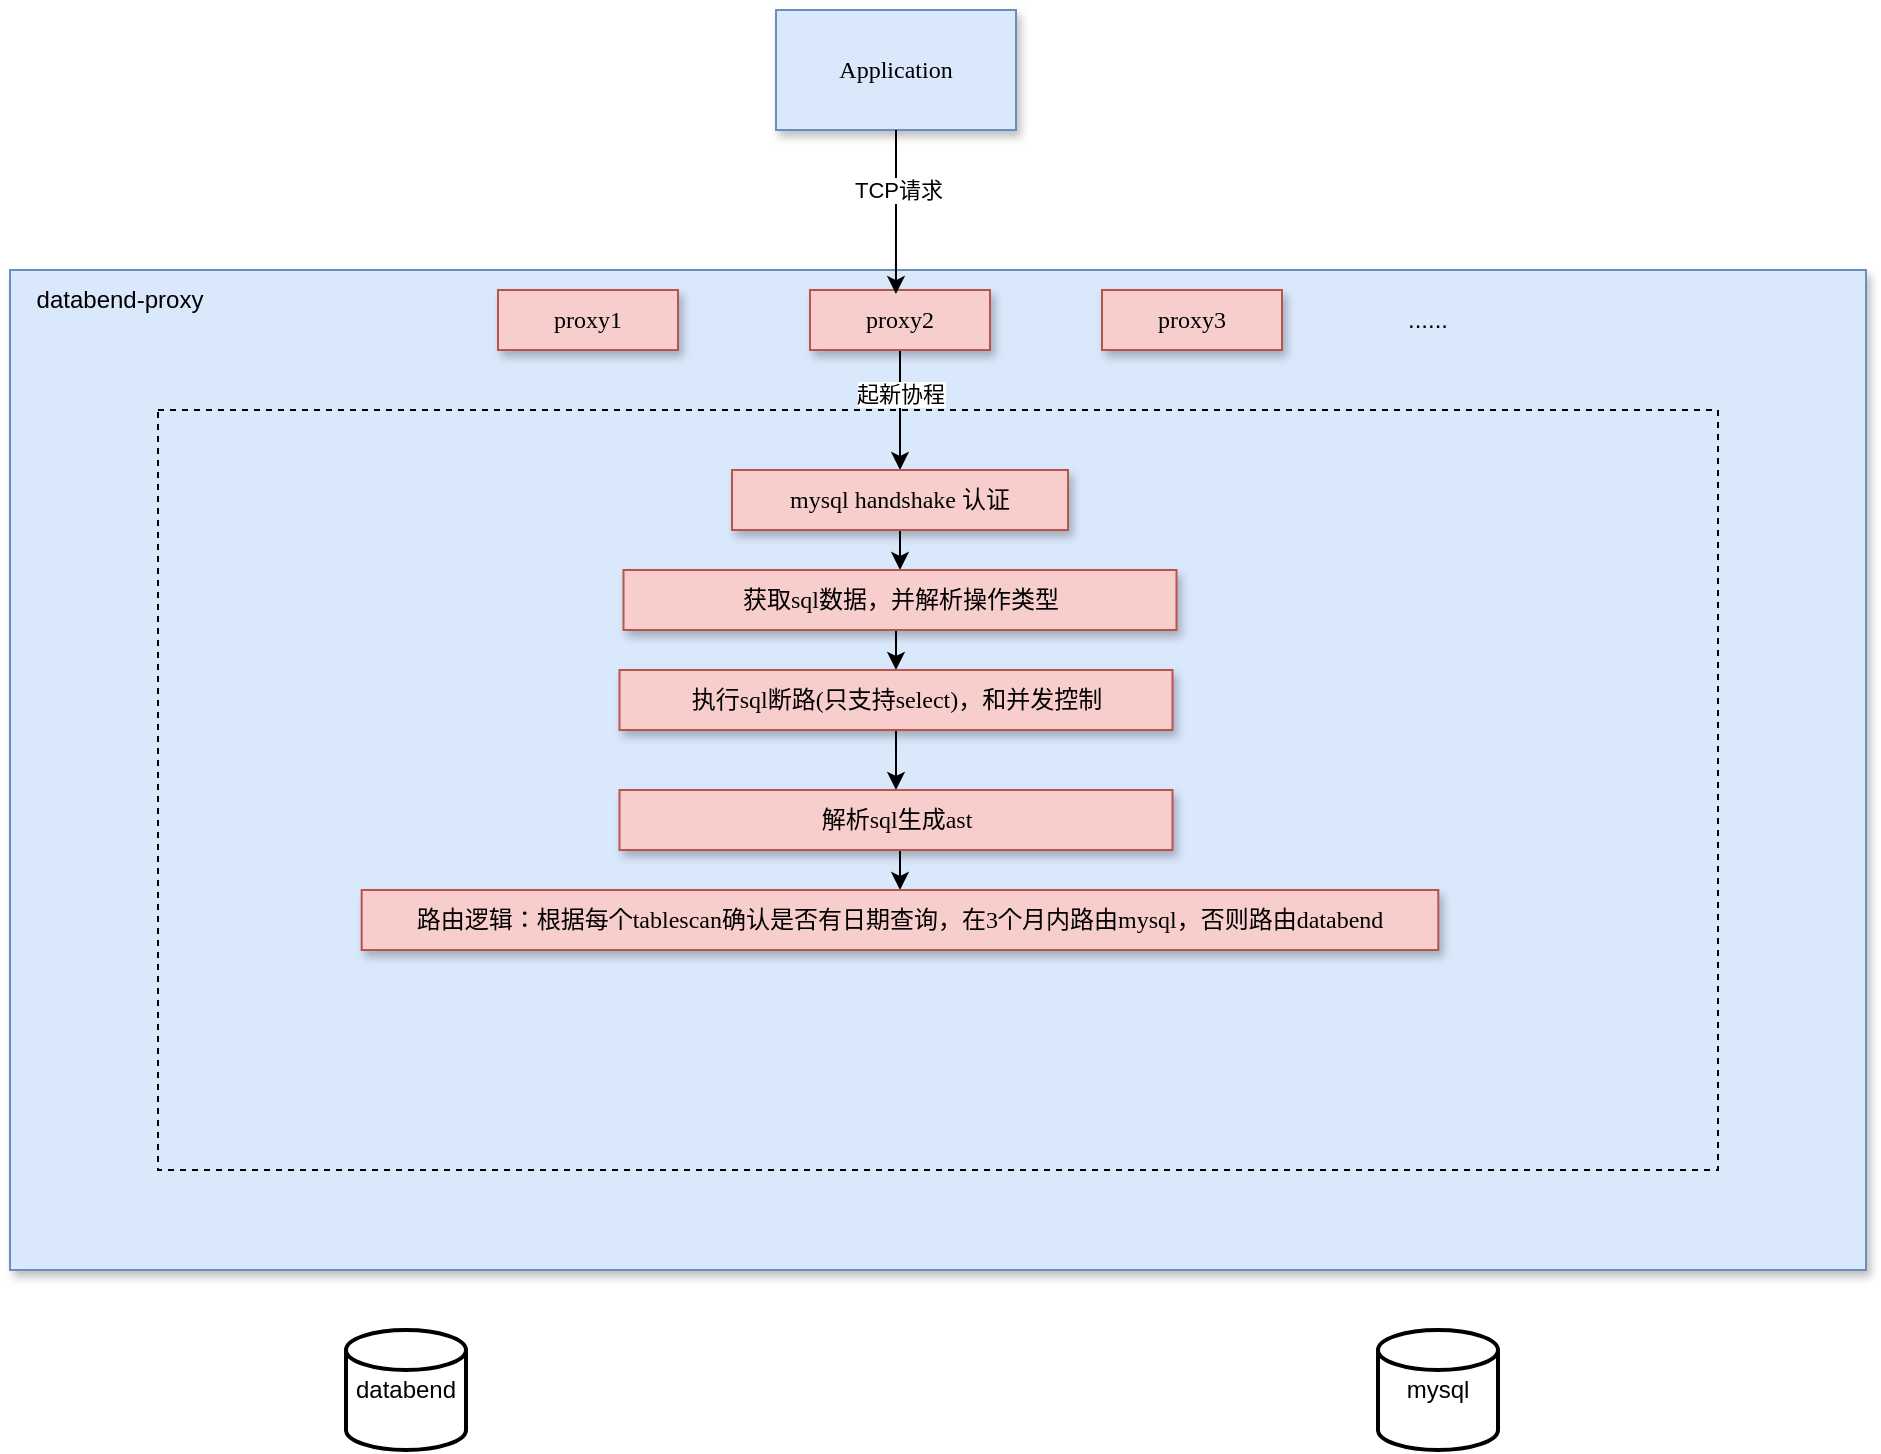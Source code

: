 <mxfile version="24.8.4">
  <diagram name="第 1 页" id="2Dzi-kGkPISYCDK14bps">
    <mxGraphModel dx="1242" dy="744" grid="1" gridSize="10" guides="1" tooltips="1" connect="1" arrows="1" fold="1" page="1" pageScale="1" pageWidth="1654" pageHeight="1169" math="0" shadow="0">
      <root>
        <mxCell id="0" />
        <mxCell id="1" parent="0" />
        <mxCell id="YAg6dhcQ8J9fwgAFvM_q-1" value="Application" style="rounded=0;whiteSpace=wrap;html=1;fillColor=#dae8fc;strokeColor=#6c8ebf;shadow=1;fontFamily=Tahoma;" vertex="1" parent="1">
          <mxGeometry x="555" y="70" width="120" height="60" as="geometry" />
        </mxCell>
        <mxCell id="YAg6dhcQ8J9fwgAFvM_q-2" value="" style="rounded=0;whiteSpace=wrap;html=1;fillColor=#dae8fc;strokeColor=#6c8ebf;shadow=1;fontFamily=Tahoma;" vertex="1" parent="1">
          <mxGeometry x="172" y="200" width="928" height="500" as="geometry" />
        </mxCell>
        <mxCell id="YAg6dhcQ8J9fwgAFvM_q-4" value="databend-proxy" style="text;strokeColor=none;align=center;fillColor=none;html=1;verticalAlign=middle;whiteSpace=wrap;rounded=0;" vertex="1" parent="1">
          <mxGeometry x="177" y="200" width="100" height="30" as="geometry" />
        </mxCell>
        <mxCell id="YAg6dhcQ8J9fwgAFvM_q-5" value="databend" style="strokeWidth=2;html=1;shape=mxgraph.flowchart.database;whiteSpace=wrap;" vertex="1" parent="1">
          <mxGeometry x="340" y="730" width="60" height="60" as="geometry" />
        </mxCell>
        <mxCell id="YAg6dhcQ8J9fwgAFvM_q-6" value="mysql" style="strokeWidth=2;html=1;shape=mxgraph.flowchart.database;whiteSpace=wrap;" vertex="1" parent="1">
          <mxGeometry x="856" y="730" width="60" height="60" as="geometry" />
        </mxCell>
        <mxCell id="YAg6dhcQ8J9fwgAFvM_q-7" value="proxy1" style="rounded=0;whiteSpace=wrap;html=1;fillColor=#f8cecc;strokeColor=#b85450;shadow=1;fontFamily=Tahoma;" vertex="1" parent="1">
          <mxGeometry x="416" y="210" width="90" height="30" as="geometry" />
        </mxCell>
        <mxCell id="YAg6dhcQ8J9fwgAFvM_q-15" style="edgeStyle=orthogonalEdgeStyle;rounded=0;orthogonalLoop=1;jettySize=auto;html=1;exitX=0.5;exitY=1;exitDx=0;exitDy=0;entryX=0.5;entryY=0;entryDx=0;entryDy=0;" edge="1" parent="1" source="YAg6dhcQ8J9fwgAFvM_q-9" target="YAg6dhcQ8J9fwgAFvM_q-14">
          <mxGeometry relative="1" as="geometry" />
        </mxCell>
        <mxCell id="YAg6dhcQ8J9fwgAFvM_q-20" value="起新协程" style="edgeLabel;html=1;align=center;verticalAlign=middle;resizable=0;points=[];" vertex="1" connectable="0" parent="YAg6dhcQ8J9fwgAFvM_q-15">
          <mxGeometry x="-0.267" relative="1" as="geometry">
            <mxPoint as="offset" />
          </mxGeometry>
        </mxCell>
        <mxCell id="YAg6dhcQ8J9fwgAFvM_q-9" value="proxy2" style="rounded=0;whiteSpace=wrap;html=1;fillColor=#f8cecc;strokeColor=#b85450;shadow=1;fontFamily=Tahoma;" vertex="1" parent="1">
          <mxGeometry x="572" y="210" width="90" height="30" as="geometry" />
        </mxCell>
        <mxCell id="YAg6dhcQ8J9fwgAFvM_q-10" value="proxy3" style="rounded=0;whiteSpace=wrap;html=1;fillColor=#f8cecc;strokeColor=#b85450;shadow=1;fontFamily=Tahoma;" vertex="1" parent="1">
          <mxGeometry x="718" y="210" width="90" height="30" as="geometry" />
        </mxCell>
        <mxCell id="YAg6dhcQ8J9fwgAFvM_q-11" value="......" style="text;strokeColor=none;align=center;fillColor=none;html=1;verticalAlign=middle;whiteSpace=wrap;rounded=0;" vertex="1" parent="1">
          <mxGeometry x="846" y="210" width="70" height="30" as="geometry" />
        </mxCell>
        <mxCell id="YAg6dhcQ8J9fwgAFvM_q-12" style="edgeStyle=orthogonalEdgeStyle;rounded=0;orthogonalLoop=1;jettySize=auto;html=1;exitX=0.5;exitY=1;exitDx=0;exitDy=0;entryX=0.422;entryY=0.067;entryDx=0;entryDy=0;entryPerimeter=0;" edge="1" parent="1" source="YAg6dhcQ8J9fwgAFvM_q-1">
          <mxGeometry relative="1" as="geometry">
            <mxPoint x="614.98" y="212.01" as="targetPoint" />
          </mxGeometry>
        </mxCell>
        <mxCell id="YAg6dhcQ8J9fwgAFvM_q-16" value="TCP请求" style="edgeLabel;html=1;align=center;verticalAlign=middle;resizable=0;points=[];" vertex="1" connectable="0" parent="YAg6dhcQ8J9fwgAFvM_q-12">
          <mxGeometry x="-0.273" y="1" relative="1" as="geometry">
            <mxPoint as="offset" />
          </mxGeometry>
        </mxCell>
        <mxCell id="YAg6dhcQ8J9fwgAFvM_q-19" value="" style="rounded=0;whiteSpace=wrap;html=1;fillColor=none;dashed=1;" vertex="1" parent="1">
          <mxGeometry x="246" y="270" width="780" height="380" as="geometry" />
        </mxCell>
        <mxCell id="YAg6dhcQ8J9fwgAFvM_q-22" style="edgeStyle=orthogonalEdgeStyle;rounded=0;orthogonalLoop=1;jettySize=auto;html=1;exitX=0.5;exitY=1;exitDx=0;exitDy=0;" edge="1" parent="1" source="YAg6dhcQ8J9fwgAFvM_q-14" target="YAg6dhcQ8J9fwgAFvM_q-21">
          <mxGeometry relative="1" as="geometry" />
        </mxCell>
        <mxCell id="YAg6dhcQ8J9fwgAFvM_q-14" value="mysql handshake 认证" style="rounded=0;whiteSpace=wrap;html=1;fillColor=#f8cecc;strokeColor=#b85450;shadow=1;fontFamily=Tahoma;" vertex="1" parent="1">
          <mxGeometry x="533" y="300" width="168" height="30" as="geometry" />
        </mxCell>
        <mxCell id="YAg6dhcQ8J9fwgAFvM_q-24" style="edgeStyle=orthogonalEdgeStyle;rounded=0;orthogonalLoop=1;jettySize=auto;html=1;exitX=0.5;exitY=1;exitDx=0;exitDy=0;entryX=0.5;entryY=0;entryDx=0;entryDy=0;" edge="1" parent="1" source="YAg6dhcQ8J9fwgAFvM_q-21" target="YAg6dhcQ8J9fwgAFvM_q-23">
          <mxGeometry relative="1" as="geometry" />
        </mxCell>
        <mxCell id="YAg6dhcQ8J9fwgAFvM_q-21" value="获取sql数据，并解析操作类型" style="rounded=0;whiteSpace=wrap;html=1;fillColor=#f8cecc;strokeColor=#b85450;shadow=1;fontFamily=Tahoma;" vertex="1" parent="1">
          <mxGeometry x="478.75" y="350" width="276.5" height="30" as="geometry" />
        </mxCell>
        <mxCell id="YAg6dhcQ8J9fwgAFvM_q-26" style="edgeStyle=orthogonalEdgeStyle;rounded=0;orthogonalLoop=1;jettySize=auto;html=1;exitX=0.5;exitY=1;exitDx=0;exitDy=0;entryX=0.5;entryY=0;entryDx=0;entryDy=0;" edge="1" parent="1" source="YAg6dhcQ8J9fwgAFvM_q-23" target="YAg6dhcQ8J9fwgAFvM_q-25">
          <mxGeometry relative="1" as="geometry" />
        </mxCell>
        <mxCell id="YAg6dhcQ8J9fwgAFvM_q-23" value="执行sql断路(只支持select)，和并发控制" style="rounded=0;whiteSpace=wrap;html=1;fillColor=#f8cecc;strokeColor=#b85450;shadow=1;fontFamily=Tahoma;" vertex="1" parent="1">
          <mxGeometry x="476.75" y="400" width="276.5" height="30" as="geometry" />
        </mxCell>
        <mxCell id="YAg6dhcQ8J9fwgAFvM_q-29" style="edgeStyle=orthogonalEdgeStyle;rounded=0;orthogonalLoop=1;jettySize=auto;html=1;exitX=0.5;exitY=1;exitDx=0;exitDy=0;entryX=0.5;entryY=0;entryDx=0;entryDy=0;" edge="1" parent="1" source="YAg6dhcQ8J9fwgAFvM_q-25" target="YAg6dhcQ8J9fwgAFvM_q-28">
          <mxGeometry relative="1" as="geometry" />
        </mxCell>
        <mxCell id="YAg6dhcQ8J9fwgAFvM_q-25" value="解析sql生成ast" style="rounded=0;whiteSpace=wrap;html=1;fillColor=#f8cecc;strokeColor=#b85450;shadow=1;fontFamily=Tahoma;" vertex="1" parent="1">
          <mxGeometry x="476.75" y="460" width="276.5" height="30" as="geometry" />
        </mxCell>
        <mxCell id="YAg6dhcQ8J9fwgAFvM_q-28" value="路由逻辑：根据每个tablescan确认是否有日期查询，在3个月内路由mysql，否则路由databend" style="rounded=0;whiteSpace=wrap;html=1;fillColor=#f8cecc;strokeColor=#b85450;shadow=1;fontFamily=Tahoma;" vertex="1" parent="1">
          <mxGeometry x="347.84" y="510" width="538.31" height="30" as="geometry" />
        </mxCell>
      </root>
    </mxGraphModel>
  </diagram>
</mxfile>
